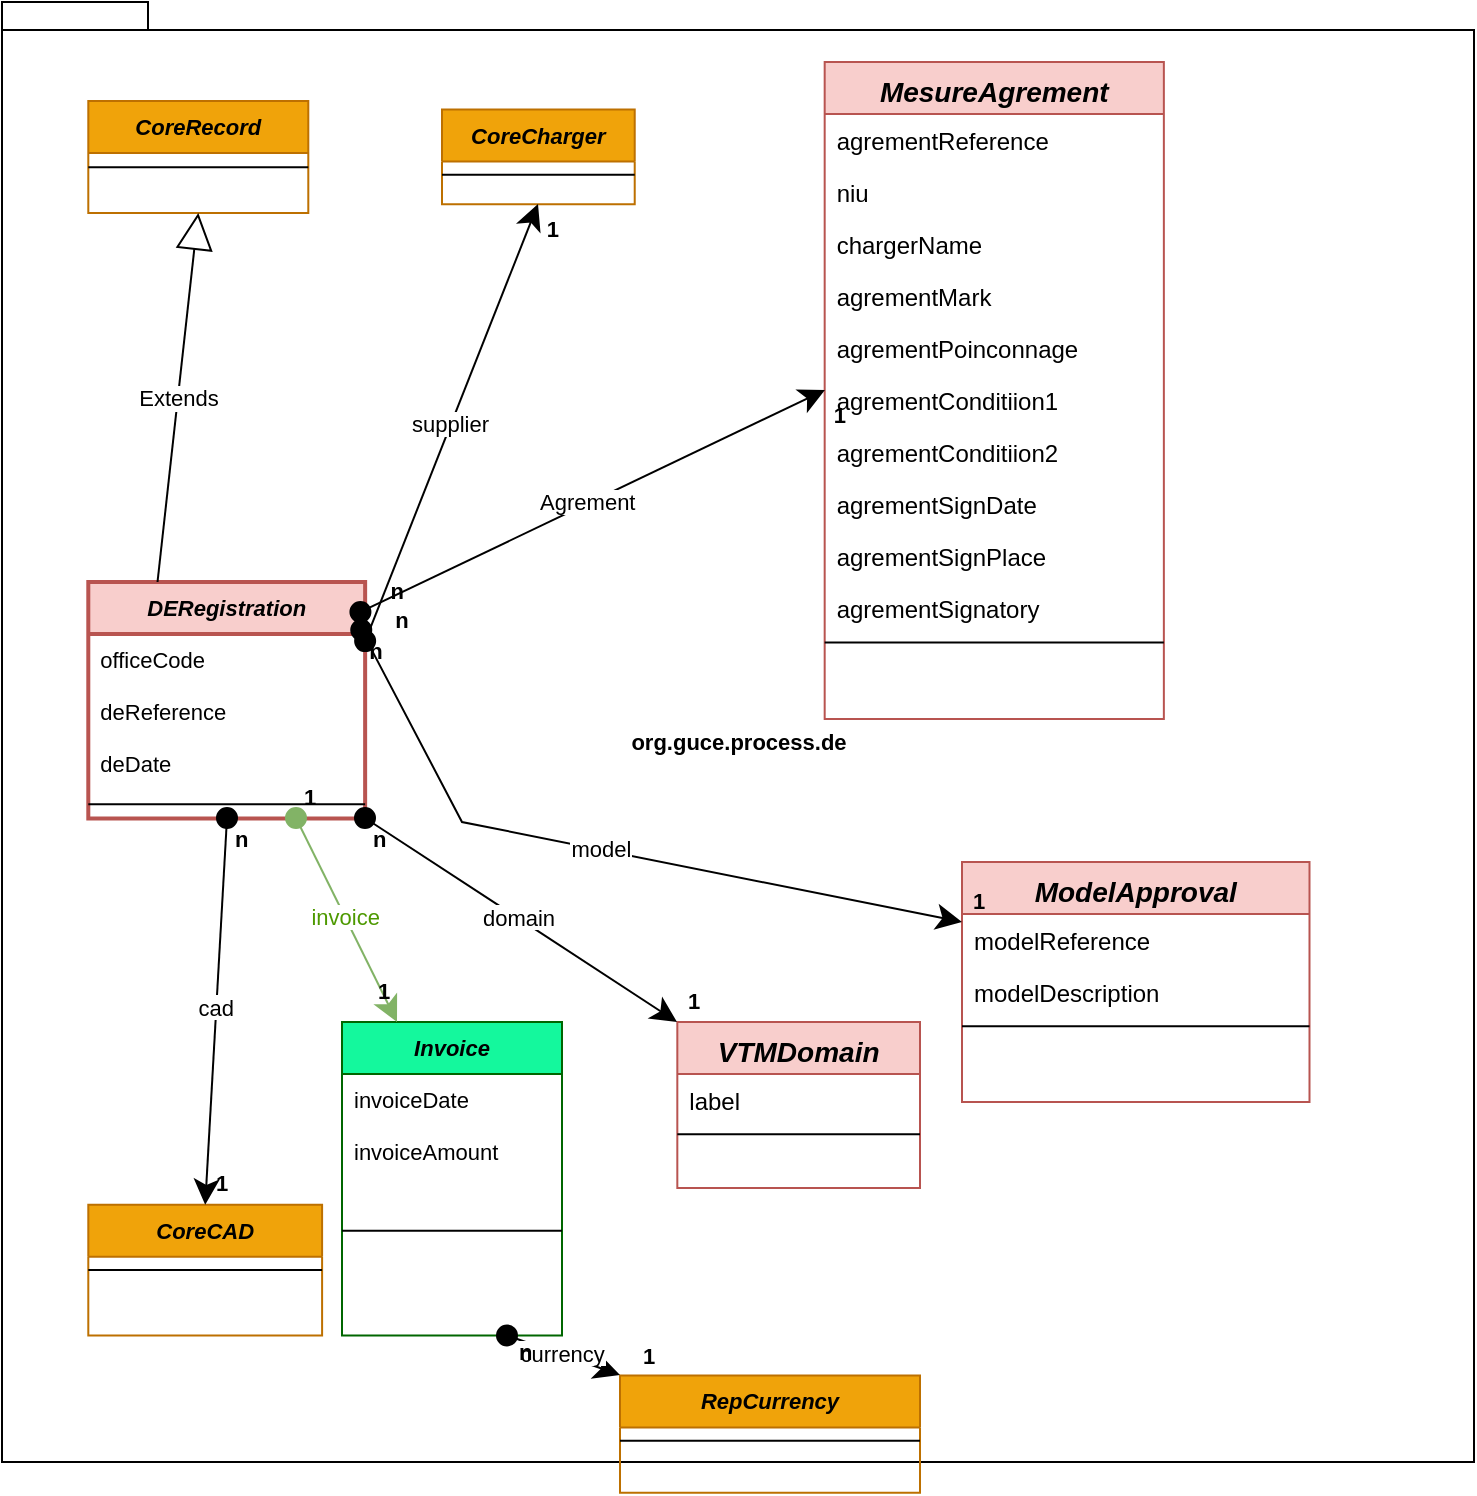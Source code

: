 <mxfile compressed="false" version="21.7.5" type="device">
  <diagram id="dzslenoz5EgcA-fO8ZGD" name="Page-1">
    <mxGraphModel dx="880" dy="524" grid="1" gridSize="10" guides="1" tooltips="1" connect="1" arrows="1" fold="1" page="1" pageScale="1" pageWidth="827" pageHeight="1169" math="0" shadow="0">
      <root>
        <mxCell id="0" />
        <mxCell id="1" parent="0" />
        <object label="org.guce.process.de" element="package" placeholders="1" id="Sb3ObpHVFGHvWsoK8jhT-4">
          <mxCell style="shape=folder;fontStyle=1;spacingTop=10;tabWidth=40;tabHeight=14;tabPosition=left;html=1;container=1;fillColor=none;labelPosition=center;verticalLabelPosition=middle;align=center;verticalAlign=middle;spacingLeft=0;fontSize=11;" parent="1" vertex="1">
            <mxGeometry x="30" y="400" width="736" height="730" as="geometry" />
          </mxCell>
        </object>
        <object label="CoreRecord" element="existingClass" description="" entity="org.guce.core.entities.CoreRecord" xml="" id="Sb3ObpHVFGHvWsoK8jhT-13">
          <mxCell style="swimlane;fontStyle=3;align=center;verticalAlign=top;childLayout=stackLayout;horizontal=1;startSize=26;horizontalStack=0;resizeParent=1;resizeLast=0;collapsible=1;marginBottom=0;rounded=0;shadow=0;strokeWidth=1;fillColor=#f0a30a;strokeColor=#BD7000;container=1;snapToPoint=1;fixDash=1;dropTarget=1;expand=1;treeMoving=1;fontSize=11;fontColor=#000000;" parent="Sb3ObpHVFGHvWsoK8jhT-4" vertex="1">
            <mxGeometry x="43.15" y="49.475" width="110" height="55.973" as="geometry">
              <mxRectangle x="230" y="140" width="160" height="26" as="alternateBounds" />
            </mxGeometry>
          </mxCell>
        </object>
        <mxCell id="Sb3ObpHVFGHvWsoK8jhT-14" value="" style="line;strokeWidth=1;fillColor=none;align=left;verticalAlign=middle;spacingTop=-1;spacingLeft=3;spacingRight=3;rotatable=0;labelPosition=right;points=[];portConstraint=eastwest;fontSize=11;" parent="Sb3ObpHVFGHvWsoK8jhT-13" vertex="1">
          <mxGeometry y="26" width="110" height="14.226" as="geometry" />
        </mxCell>
        <object label="CoreCharger" element="existingClass" description="" entity="org.guce.core.entities.CoreCharger" xml="" id="Sb3ObpHVFGHvWsoK8jhT-16">
          <mxCell style="swimlane;fontStyle=3;align=center;verticalAlign=top;childLayout=stackLayout;horizontal=1;startSize=26;horizontalStack=0;resizeParent=1;resizeLast=0;collapsible=1;marginBottom=0;rounded=0;shadow=0;strokeWidth=1;fillColor=#f0a30a;strokeColor=#BD7000;container=1;snapToPoint=1;fixDash=1;dropTarget=1;expand=1;treeMoving=1;fontSize=11;fontColor=#000000;" parent="Sb3ObpHVFGHvWsoK8jhT-4" vertex="1">
            <mxGeometry x="220" y="53.765" width="96.36" height="47.403" as="geometry">
              <mxRectangle x="230" y="140" width="160" height="26" as="alternateBounds" />
            </mxGeometry>
          </mxCell>
        </object>
        <mxCell id="Sb3ObpHVFGHvWsoK8jhT-17" value="" style="line;strokeWidth=1;fillColor=none;align=left;verticalAlign=middle;spacingTop=-1;spacingLeft=3;spacingRight=3;rotatable=0;labelPosition=right;points=[];portConstraint=eastwest;fontSize=11;" parent="Sb3ObpHVFGHvWsoK8jhT-16" vertex="1">
          <mxGeometry y="26" width="96.36" height="13.21" as="geometry" />
        </mxCell>
        <object label="CoreCAD" element="existingClass" description="" entity="org.guce.core.entities.CoreCAD" xml="" id="Sb3ObpHVFGHvWsoK8jhT-18">
          <mxCell style="swimlane;fontStyle=3;align=center;verticalAlign=top;childLayout=stackLayout;horizontal=1;startSize=26;horizontalStack=0;resizeParent=1;resizeLast=0;collapsible=1;marginBottom=0;rounded=0;shadow=0;strokeWidth=1;fillColor=#f0a30a;strokeColor=#BD7000;container=1;snapToPoint=1;fixDash=1;dropTarget=1;expand=1;treeMoving=1;fontSize=11;fontColor=#000000;" parent="Sb3ObpHVFGHvWsoK8jhT-4" vertex="1">
            <mxGeometry x="43.15" y="601.422" width="116.9" height="65.288" as="geometry">
              <mxRectangle x="230" y="140" width="160" height="26" as="alternateBounds" />
            </mxGeometry>
          </mxCell>
        </object>
        <mxCell id="Sb3ObpHVFGHvWsoK8jhT-19" value="" style="line;strokeWidth=1;fillColor=none;align=left;verticalAlign=middle;spacingTop=-1;spacingLeft=3;spacingRight=3;rotatable=0;labelPosition=right;points=[];portConstraint=eastwest;fontSize=11;" parent="Sb3ObpHVFGHvWsoK8jhT-18" vertex="1">
          <mxGeometry y="26" width="116.9" height="13.21" as="geometry" />
        </mxCell>
        <object label="DERegistration" element="class" table_name="DE_MINCOMMERCE_REGISTRATION" package_name="" xml_element="CONTENT" json_element="" description="" code="DEE" has_containers="false" columns="Supplier:supplier.chargername,&#xa;Supplier:supplier.chargername,&#xa;Supplier:supplier.chargername" referenceField="deReference" afterFields="deDate,deReference" author="NGC" process_description="declaration d&#39;existence MINCOMMERCE" attachments_types="BL:Connaissement,FACTURE:Facture" charger_xml_name="CLIENT" requestCode="01" responseCICode="11" ciCode="02" validationCode="04" modicationRequestCode="09" modificationCode="10" rejectCode="03" invoice.activity="false" partner.code="MINCOMMERCE" process_descriptionEn="declaration of existence MINCOMMERCE" goods.type="CT" payment.activity="true" id="Sb3ObpHVFGHvWsoK8jhT-5">
          <mxCell style="swimlane;fontStyle=3;align=center;verticalAlign=top;childLayout=stackLayout;horizontal=1;startSize=26;horizontalStack=0;resizeParent=1;resizeLast=0;collapsible=1;marginBottom=0;rounded=0;shadow=0;strokeWidth=2;fillColor=#f8cecc;strokeColor=#b85450;container=1;snapToPoint=1;fixDash=1;dropTarget=1;expand=1;treeMoving=1;fontSize=11;perimeterSpacing=0;swimlaneLine=1;sketch=0;" parent="Sb3ObpHVFGHvWsoK8jhT-4" vertex="1">
            <mxGeometry x="43.15" y="290.0" width="138.42" height="118.226" as="geometry">
              <mxRectangle x="65.996" y="230.005" width="160" height="26" as="alternateBounds" />
            </mxGeometry>
          </mxCell>
        </object>
        <object label="officeCode" type="string" element="field" label_name="Bureau" column_name="OFFICE_CODE" max_size="35" min_size="" options="BC-SNP:Yaoundé" optionsClass="" nullable="" unique="" xml_element="CODE_BUREAU" sequence="1" label_nameEn="Office" id="H-aZSpLhL-oLSM1OxbNI-8">
          <mxCell style="text;strokeColor=none;fillColor=none;align=left;verticalAlign=top;spacingLeft=4;spacingRight=4;overflow=hidden;rotatable=0;points=[[0,0.5],[1,0.5]];portConstraint=eastwest;connectable=0;allowArrows=0;autosize=0;resizable=0;shadow=0;sketch=0;fontSize=11;" parent="Sb3ObpHVFGHvWsoK8jhT-5" vertex="1">
            <mxGeometry y="26" width="138.42" height="26" as="geometry" />
          </mxCell>
        </object>
        <object label="deReference" type="string" element="field" label_name="N° Visa Technique" column_name="REFERENCE_VT" max_size="35" min_size="" options="" optionsClass="" nullable="" unique="" xml_element="NUMERO_VT_MINEPDED" sequence="3" label_nameEn="Technical Visa Number" id="H-aZSpLhL-oLSM1OxbNI-9">
          <mxCell style="text;strokeColor=none;fillColor=none;align=left;verticalAlign=top;spacingLeft=4;spacingRight=4;overflow=hidden;rotatable=0;points=[[0,0.5],[1,0.5]];portConstraint=eastwest;connectable=0;allowArrows=0;autosize=0;resizable=0;shadow=0;sketch=0;fontSize=11;" parent="Sb3ObpHVFGHvWsoK8jhT-5" vertex="1">
            <mxGeometry y="52" width="138.42" height="26" as="geometry" />
          </mxCell>
        </object>
        <object label="deDate" type="date" element="field" label_name="Date visa technique" column_name="VT_DATE" max_size="" min_size="" options="" optionsClass="" nullable="" unique="" xml_element="DATE_VT_MINEPDED" sequence="2" label_nameEn="Technical Visa Date" id="H-aZSpLhL-oLSM1OxbNI-11">
          <mxCell style="text;strokeColor=none;fillColor=none;align=left;verticalAlign=top;spacingLeft=4;spacingRight=4;overflow=hidden;rotatable=0;points=[[0,0.5],[1,0.5]];portConstraint=eastwest;connectable=0;allowArrows=0;autosize=0;resizable=0;shadow=0;sketch=0;fontSize=11;" parent="Sb3ObpHVFGHvWsoK8jhT-5" vertex="1">
            <mxGeometry y="78" width="138.42" height="26" as="geometry" />
          </mxCell>
        </object>
        <mxCell id="Sb3ObpHVFGHvWsoK8jhT-7" value="" style="line;strokeWidth=1;fillColor=none;align=left;verticalAlign=middle;spacingTop=-1;spacingLeft=3;spacingRight=3;rotatable=0;labelPosition=right;points=[];portConstraint=eastwest;fontSize=11;" parent="Sb3ObpHVFGHvWsoK8jhT-5" vertex="1">
          <mxGeometry y="104" width="138.42" height="14.226" as="geometry" />
        </mxCell>
        <object label="Extends" element="extends" id="Sb3ObpHVFGHvWsoK8jhT-15">
          <mxCell style="endArrow=block;endSize=16;endFill=0;html=1;sourcePerimeterSpacing=-4;strokeWidth=1;fontSize=11;align=center;snapToPoint=1;fixDash=1;entryX=0.5;entryY=1;entryDx=0;entryDy=0;exitX=0.25;exitY=0;exitDx=0;exitDy=0;" parent="Sb3ObpHVFGHvWsoK8jhT-4" source="Sb3ObpHVFGHvWsoK8jhT-5" target="Sb3ObpHVFGHvWsoK8jhT-13" edge="1">
            <mxGeometry width="160" relative="1" as="geometry">
              <mxPoint x="125.733" y="284.526" as="sourcePoint" />
              <mxPoint x="289.289" y="284.526" as="targetPoint" />
            </mxGeometry>
          </mxCell>
        </object>
        <object label="cad" join_table="" join_column="" inverse_join_column="" mapped_by="" unique="" cascade="" inverse_name="" element="relation" fetch_type="" orphan_removal="" xml_element="TRANSITAIRE" sequence="12" label_nameEn="Clearing Agent" label_name="Transitaire" id="Sb3ObpHVFGHvWsoK8jhT-23">
          <mxCell style="endArrow=classic;shadow=0;strokeWidth=1;rounded=0;endFill=1;elbow=vertical;endSize=10;startSize=10;sourcePerimeterSpacing=0;startArrow=oval;startFill=1;align=center;snapToPoint=1;targetPerimeterSpacing=0;fontSize=11;spacingRight=0;spacingBottom=2;spacing=0;fixDash=1;entryX=0.5;entryY=0;entryDx=0;entryDy=0;" parent="Sb3ObpHVFGHvWsoK8jhT-4" source="Sb3ObpHVFGHvWsoK8jhT-5" target="Sb3ObpHVFGHvWsoK8jhT-18" edge="1">
            <mxGeometry x="-0.012" relative="1" as="geometry">
              <mxPoint x="218.038" y="429.329" as="sourcePoint" />
              <mxPoint x="115" y="594.815" as="targetPoint" />
              <mxPoint as="offset" />
              <Array as="points" />
            </mxGeometry>
          </mxCell>
        </object>
        <object label="n" element="card" id="Sb3ObpHVFGHvWsoK8jhT-24">
          <mxCell style="resizable=0;align=left;verticalAlign=bottom;labelBackgroundColor=none;fontSize=11;fontStyle=1;spacing=4;" parent="Sb3ObpHVFGHvWsoK8jhT-23" connectable="0" vertex="1">
            <mxGeometry x="-1" relative="1" as="geometry">
              <mxPoint y="21" as="offset" />
            </mxGeometry>
          </mxCell>
        </object>
        <object label="1" element="card" id="Sb3ObpHVFGHvWsoK8jhT-25">
          <mxCell style="resizable=0;align=right;verticalAlign=bottom;labelBackgroundColor=none;fontSize=11;fontStyle=1;spacing=4;" parent="Sb3ObpHVFGHvWsoK8jhT-23" connectable="0" vertex="1">
            <mxGeometry x="1" relative="1" as="geometry">
              <mxPoint x="15" as="offset" />
            </mxGeometry>
          </mxCell>
        </object>
        <object label="supplier" join_table="" join_column="" inverse_join_column="" mapped_by="" unique="" cascade="" inverse_name="" element="relation" fetch_type="" orphan_removal="" xml_element="FOURNISSEUR" sequence="11" label_name="Fournisseur" label_nameEn="Supplier" id="Sb3ObpHVFGHvWsoK8jhT-31">
          <mxCell style="endArrow=classic;shadow=0;strokeWidth=1;rounded=0;endFill=1;elbow=vertical;endSize=10;startSize=10;sourcePerimeterSpacing=0;startArrow=oval;startFill=1;align=center;snapToPoint=1;targetPerimeterSpacing=0;fontSize=11;spacingRight=0;spacingBottom=2;spacing=0;fixDash=1;exitX=1;exitY=0.25;exitDx=0;exitDy=0;" parent="Sb3ObpHVFGHvWsoK8jhT-4" source="Sb3ObpHVFGHvWsoK8jhT-5" target="Sb3ObpHVFGHvWsoK8jhT-16" edge="1">
            <mxGeometry x="-0.012" relative="1" as="geometry">
              <mxPoint x="193.373" y="346.765" as="sourcePoint" />
              <mxPoint x="430.155" y="280.715" as="targetPoint" />
              <mxPoint as="offset" />
              <Array as="points" />
            </mxGeometry>
          </mxCell>
        </object>
        <object label="n" element="card" id="Sb3ObpHVFGHvWsoK8jhT-32">
          <mxCell style="resizable=0;align=left;verticalAlign=bottom;labelBackgroundColor=none;fontSize=11;fontStyle=1;spacing=4;" parent="Sb3ObpHVFGHvWsoK8jhT-31" connectable="0" vertex="1">
            <mxGeometry x="-1" relative="1" as="geometry">
              <mxPoint x="11" as="offset" />
            </mxGeometry>
          </mxCell>
        </object>
        <object label="1" element="card" id="Sb3ObpHVFGHvWsoK8jhT-33">
          <mxCell style="resizable=0;align=right;verticalAlign=bottom;labelBackgroundColor=none;fontSize=11;fontStyle=1;spacing=4;" parent="Sb3ObpHVFGHvWsoK8jhT-31" connectable="0" vertex="1">
            <mxGeometry x="1" relative="1" as="geometry">
              <mxPoint x="14" y="23" as="offset" />
            </mxGeometry>
          </mxCell>
        </object>
        <object label="Invoice" element="embeddable" table_name="" package_name="" xml_element="" json_element="" description="" id="Sb3ObpHVFGHvWsoK8jhT-43">
          <mxCell style="swimlane;fontStyle=3;align=center;verticalAlign=top;childLayout=stackLayout;horizontal=1;startSize=26;horizontalStack=0;resizeParent=1;resizeLast=0;collapsible=1;marginBottom=0;rounded=0;shadow=0;strokeWidth=1;container=1;snapToPoint=1;fixDash=1;dropTarget=1;expand=1;treeMoving=1;fillColor=#14F89D;strokeColor=#006600;fontSize=11;" parent="Sb3ObpHVFGHvWsoK8jhT-4" vertex="1">
            <mxGeometry x="170" y="510.004" width="110" height="156.705" as="geometry">
              <mxRectangle x="230" y="140" width="160" height="26" as="alternateBounds" />
            </mxGeometry>
          </mxCell>
        </object>
        <object label="invoiceDate" type="date" element="field" label_name="Date Facture" column_name="INVOICE_DATE" max_size="" min_size="" options="" optionsClass="" nullable="" unique="" xml_element="DATE_FACTURE" sequence="2" label_nameEn="Invoice Date" id="Sb3ObpHVFGHvWsoK8jhT-45">
          <mxCell style="text;strokeColor=none;fillColor=none;align=left;verticalAlign=top;spacingLeft=4;spacingRight=4;overflow=hidden;rotatable=0;points=[[0,0.5],[1,0.5]];portConstraint=eastwest;connectable=0;allowArrows=0;autosize=0;resizable=0;fontSize=11;" parent="Sb3ObpHVFGHvWsoK8jhT-43" vertex="1">
            <mxGeometry y="26" width="110" height="26" as="geometry" />
          </mxCell>
        </object>
        <object label="invoiceAmount" type="bigdecimal" element="field" label_name="Montant Facture" column_name="INVOICE_AMOUNT" max_size="" min_size="" options="" optionsClass="" nullable="" unique="" xml_element="MONTANT_FACTURE" sequence="3" label_nameEn="Invoice Amount" id="MMoQDWghkzFwq_rW3yn7-1">
          <mxCell style="text;strokeColor=none;fillColor=none;align=left;verticalAlign=top;spacingLeft=4;spacingRight=4;overflow=hidden;rotatable=0;points=[[0,0.5],[1,0.5]];portConstraint=eastwest;allowArrows=0;resizable=0;connectable=0;fontSize=11;" parent="Sb3ObpHVFGHvWsoK8jhT-43" vertex="1">
            <mxGeometry y="52" width="110" height="34.667" as="geometry" />
          </mxCell>
        </object>
        <mxCell id="Sb3ObpHVFGHvWsoK8jhT-50" value="" style="line;strokeWidth=1;fillColor=none;align=left;verticalAlign=middle;spacingTop=-1;spacingLeft=3;spacingRight=3;rotatable=0;labelPosition=right;points=[];portConstraint=eastwest;fontSize=11;" parent="Sb3ObpHVFGHvWsoK8jhT-43" vertex="1">
          <mxGeometry y="86.667" width="110" height="35.372" as="geometry" />
        </mxCell>
        <object label="invoice" join_table="" join_column="" inverse_join_column="" mapped_by="" unique="" cascade="" inverse_name="" element="relation" fetch_type="" orphan_removal="" xml_element="FACTURE" sequence="15" label_name="Facture" label_nameEn="Invoice" id="vLi7R-2AJWSlNqhlG2X7-19">
          <mxCell style="endArrow=classic;shadow=0;strokeWidth=1;rounded=0;endFill=1;elbow=vertical;endSize=10;startSize=10;sourcePerimeterSpacing=0;startArrow=oval;startFill=1;align=center;snapToPoint=1;targetPerimeterSpacing=0;fontSize=11;spacingRight=0;spacingBottom=2;spacing=0;fixDash=1;fontColor=#4D9900;fillColor=#d5e8d4;strokeColor=#82B366;" parent="Sb3ObpHVFGHvWsoK8jhT-4" source="Sb3ObpHVFGHvWsoK8jhT-5" target="Sb3ObpHVFGHvWsoK8jhT-43" edge="1">
            <mxGeometry x="-0.012" relative="1" as="geometry">
              <mxPoint x="136.745" y="459.411" as="sourcePoint" />
              <mxPoint x="416" y="142.703" as="targetPoint" />
              <mxPoint as="offset" />
              <Array as="points" />
            </mxGeometry>
          </mxCell>
        </object>
        <object label="1" element="card" id="vLi7R-2AJWSlNqhlG2X7-20">
          <mxCell style="resizable=0;align=left;verticalAlign=bottom;labelBackgroundColor=none;fontSize=11;fontStyle=1;spacing=4;" parent="vLi7R-2AJWSlNqhlG2X7-19" connectable="0" vertex="1">
            <mxGeometry x="-1" relative="1" as="geometry">
              <mxPoint as="offset" />
            </mxGeometry>
          </mxCell>
        </object>
        <object label="1" element="card" id="vLi7R-2AJWSlNqhlG2X7-21">
          <mxCell style="resizable=0;align=right;verticalAlign=bottom;labelBackgroundColor=none;fontSize=11;fontStyle=1;spacing=4;" parent="vLi7R-2AJWSlNqhlG2X7-19" connectable="0" vertex="1">
            <mxGeometry x="1" relative="1" as="geometry">
              <mxPoint y="-5" as="offset" />
            </mxGeometry>
          </mxCell>
        </object>
        <object label="RepCurrency" element="existingClass" description="" entity="org.guce.rep.entities.RepCurrency" xml="" id="MMoQDWghkzFwq_rW3yn7-2">
          <mxCell style="swimlane;fontStyle=3;align=center;verticalAlign=top;childLayout=stackLayout;horizontal=1;startSize=26;horizontalStack=0;resizeParent=1;resizeLast=0;collapsible=1;marginBottom=0;rounded=0;shadow=0;strokeWidth=1;fillColor=#f0a30a;strokeColor=#BD7000;container=1;snapToPoint=1;fixDash=1;dropTarget=1;expand=1;treeMoving=1;fontSize=11;fontColor=#000000;" parent="Sb3ObpHVFGHvWsoK8jhT-4" vertex="1">
            <mxGeometry x="309" y="686.709" width="150" height="58.61" as="geometry">
              <mxRectangle x="230" y="140" width="160" height="26" as="alternateBounds" />
            </mxGeometry>
          </mxCell>
        </object>
        <mxCell id="MMoQDWghkzFwq_rW3yn7-3" value="" style="line;strokeWidth=1;fillColor=none;align=left;verticalAlign=middle;spacingTop=-1;spacingLeft=3;spacingRight=3;rotatable=0;labelPosition=right;points=[];portConstraint=eastwest;fontSize=11;" parent="MMoQDWghkzFwq_rW3yn7-2" vertex="1">
          <mxGeometry y="26" width="150" height="13.21" as="geometry" />
        </mxCell>
        <object label="currency" join_table="" join_column="" inverse_join_column="" mapped_by="" unique="" cascade="" inverse_name="" element="relation" fetch_type="" orphan_removal="" xml_element="DEVISE_FACTURE" sequence="4" label_nameEn="Invoice Currency" label_name="Devise Facture" id="MMoQDWghkzFwq_rW3yn7-4">
          <mxCell style="endArrow=classic;shadow=0;strokeWidth=1;rounded=0;endFill=1;elbow=vertical;endSize=10;startSize=10;sourcePerimeterSpacing=0;startArrow=oval;startFill=1;align=center;snapToPoint=1;targetPerimeterSpacing=0;fontSize=11;spacingRight=0;spacingBottom=2;spacing=0;fixDash=1;exitX=0.75;exitY=1;exitDx=0;exitDy=0;" parent="Sb3ObpHVFGHvWsoK8jhT-4" source="Sb3ObpHVFGHvWsoK8jhT-43" target="MMoQDWghkzFwq_rW3yn7-2" edge="1">
            <mxGeometry x="-0.012" relative="1" as="geometry">
              <mxPoint x="173.641" y="660.781" as="sourcePoint" />
              <mxPoint x="410.424" y="660.506" as="targetPoint" />
              <mxPoint as="offset" />
              <Array as="points" />
            </mxGeometry>
          </mxCell>
        </object>
        <object label="n" element="card" id="MMoQDWghkzFwq_rW3yn7-5">
          <mxCell style="resizable=0;align=left;verticalAlign=bottom;labelBackgroundColor=none;fontSize=11;fontStyle=1;spacing=4;" parent="MMoQDWghkzFwq_rW3yn7-4" connectable="0" vertex="1">
            <mxGeometry x="-1" relative="1" as="geometry">
              <mxPoint x="2" y="19" as="offset" />
            </mxGeometry>
          </mxCell>
        </object>
        <object label="1" element="card" id="MMoQDWghkzFwq_rW3yn7-6">
          <mxCell style="resizable=0;align=right;verticalAlign=bottom;labelBackgroundColor=none;fontSize=11;fontStyle=1;spacing=4;" parent="MMoQDWghkzFwq_rW3yn7-4" connectable="0" vertex="1">
            <mxGeometry x="1" relative="1" as="geometry">
              <mxPoint x="21" y="1" as="offset" />
            </mxGeometry>
          </mxCell>
        </object>
        <object label="MesureAgrement" element="class" table_name="EE_MEASURE_AGREMENT" package_name="" xml_element="" json_element="" description="Gestion des agrements d&#39;importation" code="DE_AGR" columns="agrementReference:agrementReference,niu:niu,chargerName:chargerName,agrementSignDate:agrementSignDate:date,agrementMark:agrementMark" tilte="" titleEn="Import agrement" process_description="Gestion des agrements d&#39;importation" process_descriptioneN="Import agrement management" searchs="agrementReference:agrementReference,niu:niu,chargerName:chargerName,agrementSignDate:agrementSignDate:date" name_field="agrementReference" title="Agrement d&#39;imporation" exportables="agrementReference:agrementReference,niu:niu,chargerName:chargerName,agrementSignDate:agrementSignDate:date,agrementMark:agrementMark" list_title="Liste des agrements d&#39;importation" requiredList="agrementConditiion1,agrementConditiion2" id="NXV4UGEvAsTHHOBQvUV3-1">
          <mxCell style="swimlane;fontStyle=3;align=center;verticalAlign=top;childLayout=stackLayout;horizontal=1;startSize=26;horizontalStack=0;resizeParent=1;resizeLast=0;collapsible=1;marginBottom=0;rounded=0;shadow=0;strokeWidth=1;fillColor=#f8cecc;strokeColor=#b85450;container=1;snapToPoint=1;fixDash=1;dropTarget=1;expand=1;treeMoving=1;fontSize=14;" parent="Sb3ObpHVFGHvWsoK8jhT-4" vertex="1">
            <mxGeometry x="411.34" y="29.998" width="169.59" height="328.462" as="geometry">
              <mxRectangle x="230" y="140" width="160" height="26" as="alternateBounds" />
            </mxGeometry>
          </mxCell>
        </object>
        <object label="agrementReference" type="string" element="field" label_name="N° Agrément" column_name="" max_size="35" min_size="" options="" optionsClass="" nullable="" unique="true" label_nameEn="N° Agrément" sequence="1" id="NXV4UGEvAsTHHOBQvUV3-2">
          <mxCell style="text;strokeColor=none;fillColor=none;align=left;verticalAlign=top;spacingLeft=4;spacingRight=4;overflow=hidden;rotatable=0;points=[[0,0.5],[1,0.5]];portConstraint=eastwest;connectable=0;allowArrows=0;autosize=0;resizable=0;" parent="NXV4UGEvAsTHHOBQvUV3-1" vertex="1">
            <mxGeometry y="26" width="169.59" height="26" as="geometry" />
          </mxCell>
        </object>
        <object label="niu" type="string" element="field" label_name="Numéro contribuable" column_name="" max_size="35" min_size="" options="" optionsClass="" nullable="" unique="" label_nameEn="Numéro contribuable" sequence="2" id="NXV4UGEvAsTHHOBQvUV3-3">
          <mxCell style="text;strokeColor=none;fillColor=none;align=left;verticalAlign=top;spacingLeft=4;spacingRight=4;overflow=hidden;rotatable=0;points=[[0,0.5],[1,0.5]];portConstraint=eastwest;connectable=0;allowArrows=0;autosize=0;resizable=0;" parent="NXV4UGEvAsTHHOBQvUV3-1" vertex="1">
            <mxGeometry y="52" width="169.59" height="26" as="geometry" />
          </mxCell>
        </object>
        <object label="chargerName" type="string" element="field" label_name="Nom contribuable" column_name="" max_size="150" min_size="" options="" optionsClass="" nullable="" unique="" label_nameEn="Nom contribuable" sequence="3" id="NXV4UGEvAsTHHOBQvUV3-4">
          <mxCell style="text;strokeColor=none;fillColor=none;align=left;verticalAlign=top;spacingLeft=4;spacingRight=4;overflow=hidden;rotatable=0;points=[[0,0.5],[1,0.5]];portConstraint=eastwest;connectable=0;allowArrows=0;autosize=0;resizable=0;" parent="NXV4UGEvAsTHHOBQvUV3-1" vertex="1">
            <mxGeometry y="78" width="169.59" height="26" as="geometry" />
          </mxCell>
        </object>
        <object label="agrementMark" type="string" element="field" label_name="Marques d’identification" column_name="" max_size="512" min_size="" options="" optionsClass="" nullable="" unique="" label_nameEn="Marques d’identification" sequence="5" id="NXV4UGEvAsTHHOBQvUV3-5">
          <mxCell style="text;strokeColor=none;fillColor=none;align=left;verticalAlign=top;spacingLeft=4;spacingRight=4;overflow=hidden;rotatable=0;points=[[0,0.5],[1,0.5]];portConstraint=eastwest;connectable=0;allowArrows=0;autosize=0;resizable=0;" parent="NXV4UGEvAsTHHOBQvUV3-1" vertex="1">
            <mxGeometry y="104" width="169.59" height="26" as="geometry" />
          </mxCell>
        </object>
        <object label="agrementPoinconnage" type="string" element="field" label_name="Poinçonnage" column_name="" max_size="512" min_size="" options="" optionsClass="" nullable="" unique="" label_nameEn="Poinçonnage" sequence="5" id="NXV4UGEvAsTHHOBQvUV3-6">
          <mxCell style="text;strokeColor=none;fillColor=none;align=left;verticalAlign=top;spacingLeft=4;spacingRight=4;overflow=hidden;rotatable=0;points=[[0,0.5],[1,0.5]];portConstraint=eastwest;connectable=0;allowArrows=0;autosize=0;resizable=0;" parent="NXV4UGEvAsTHHOBQvUV3-1" vertex="1">
            <mxGeometry y="130" width="169.59" height="26" as="geometry" />
          </mxCell>
        </object>
        <object label="agrementConditiion1" type="string" element="field" label_name="Conditions Agrément 1" column_name="" max_size="512" min_size="" options="" optionsClass="" nullable="" unique="" label_nameEn="Conditions Agrément 1" sequence="5" required="false" id="NXV4UGEvAsTHHOBQvUV3-7">
          <mxCell style="text;strokeColor=none;fillColor=none;align=left;verticalAlign=top;spacingLeft=4;spacingRight=4;overflow=hidden;rotatable=0;points=[[0,0.5],[1,0.5]];portConstraint=eastwest;connectable=0;allowArrows=0;autosize=0;resizable=0;" parent="NXV4UGEvAsTHHOBQvUV3-1" vertex="1">
            <mxGeometry y="156" width="169.59" height="26" as="geometry" />
          </mxCell>
        </object>
        <object label="agrementConditiion2" type="string" element="field" label_name="Conditions Agrément 2" column_name="" max_size="512" min_size="" options="" optionsClass="" nullable="" unique="" label_nameEn="Conditions Agrément 2" sequence="6" required="false" id="NXV4UGEvAsTHHOBQvUV3-8">
          <mxCell style="text;strokeColor=none;fillColor=none;align=left;verticalAlign=top;spacingLeft=4;spacingRight=4;overflow=hidden;rotatable=0;points=[[0,0.5],[1,0.5]];portConstraint=eastwest;connectable=0;allowArrows=0;autosize=0;resizable=0;" parent="NXV4UGEvAsTHHOBQvUV3-1" vertex="1">
            <mxGeometry y="182" width="169.59" height="26" as="geometry" />
          </mxCell>
        </object>
        <object label="agrementSignDate" type="date" element="field" label_name="Date Signature" column_name="" max_size="" min_size="" options="" optionsClass="" nullable="" unique="" label_nameEn="Date Signature" sequence="7" id="NXV4UGEvAsTHHOBQvUV3-9">
          <mxCell style="text;strokeColor=none;fillColor=none;align=left;verticalAlign=top;spacingLeft=4;spacingRight=4;overflow=hidden;rotatable=0;points=[[0,0.5],[1,0.5]];portConstraint=eastwest;connectable=0;allowArrows=0;autosize=0;resizable=0;" parent="NXV4UGEvAsTHHOBQvUV3-1" vertex="1">
            <mxGeometry y="208" width="169.59" height="26" as="geometry" />
          </mxCell>
        </object>
        <object label="agrementSignPlace" type="string" element="field" label_name="Lieu signature" column_name="" max_size="" min_size="" options="" optionsClass="" nullable="" unique="" label_nameEn="Lieu signature" sequence="8" id="NXV4UGEvAsTHHOBQvUV3-10">
          <mxCell style="text;strokeColor=none;fillColor=none;align=left;verticalAlign=top;spacingLeft=4;spacingRight=4;overflow=hidden;rotatable=0;points=[[0,0.5],[1,0.5]];portConstraint=eastwest;connectable=0;allowArrows=0;autosize=0;resizable=0;" parent="NXV4UGEvAsTHHOBQvUV3-1" vertex="1">
            <mxGeometry y="234" width="169.59" height="26" as="geometry" />
          </mxCell>
        </object>
        <object label="agrementSignatory" type="string" element="field" label_name="Signataire" column_name="" max_size="" min_size="" options="" optionsClass="" nullable="" unique="" label_nameEn="Signataire" sequence="9" id="NXV4UGEvAsTHHOBQvUV3-11">
          <mxCell style="text;strokeColor=none;fillColor=none;align=left;verticalAlign=top;spacingLeft=4;spacingRight=4;overflow=hidden;rotatable=0;points=[[0,0.5],[1,0.5]];portConstraint=eastwest;connectable=0;allowArrows=0;autosize=0;resizable=0;" parent="NXV4UGEvAsTHHOBQvUV3-1" vertex="1">
            <mxGeometry y="260" width="169.59" height="26" as="geometry" />
          </mxCell>
        </object>
        <mxCell id="NXV4UGEvAsTHHOBQvUV3-12" value="" style="line;strokeWidth=1;fillColor=none;align=left;verticalAlign=middle;spacingTop=-1;spacingLeft=3;spacingRight=3;rotatable=0;labelPosition=right;points=[];portConstraint=eastwest;" parent="NXV4UGEvAsTHHOBQvUV3-1" vertex="1">
          <mxGeometry y="286" width="169.59" height="8.609" as="geometry" />
        </mxCell>
        <object label="Agrement" join_table="" join_column="" inverse_join_column="" mapped_by="" unique="" cascade="" inverse_name="" element="relation" fetch_type="" orphan_removal="" xml_element="FOURNISSEUR" sequence="11" label_name="Fournisseur" label_nameEn="Supplier" id="NXV4UGEvAsTHHOBQvUV3-13">
          <mxCell style="endArrow=classic;shadow=0;strokeWidth=1;rounded=0;endFill=1;elbow=vertical;endSize=10;startSize=10;sourcePerimeterSpacing=0;startArrow=oval;startFill=1;align=center;snapToPoint=1;targetPerimeterSpacing=0;fontSize=11;spacingRight=0;spacingBottom=2;spacing=0;fixDash=1;exitX=0.983;exitY=0.127;exitDx=0;exitDy=0;exitPerimeter=0;" parent="Sb3ObpHVFGHvWsoK8jhT-4" source="Sb3ObpHVFGHvWsoK8jhT-5" target="NXV4UGEvAsTHHOBQvUV3-1" edge="1">
            <mxGeometry x="-0.02" relative="1" as="geometry">
              <mxPoint x="184" y="371" as="sourcePoint" />
              <mxPoint x="400" y="170" as="targetPoint" />
              <mxPoint as="offset" />
              <Array as="points" />
            </mxGeometry>
          </mxCell>
        </object>
        <object label="n" element="card" id="NXV4UGEvAsTHHOBQvUV3-14">
          <mxCell style="resizable=0;align=left;verticalAlign=bottom;labelBackgroundColor=none;fontSize=11;fontStyle=1;spacing=4;" parent="NXV4UGEvAsTHHOBQvUV3-13" connectable="0" vertex="1">
            <mxGeometry x="-1" relative="1" as="geometry">
              <mxPoint x="11" as="offset" />
            </mxGeometry>
          </mxCell>
        </object>
        <object label="1" element="card" id="NXV4UGEvAsTHHOBQvUV3-15">
          <mxCell style="resizable=0;align=right;verticalAlign=bottom;labelBackgroundColor=none;fontSize=11;fontStyle=1;spacing=4;" parent="NXV4UGEvAsTHHOBQvUV3-13" connectable="0" vertex="1">
            <mxGeometry x="1" relative="1" as="geometry">
              <mxPoint x="14" y="23" as="offset" />
            </mxGeometry>
          </mxCell>
        </object>
        <object label="VTMDomain" element="class" table_name="" package_name="" xml_element="" json_element="" description="Gestion des domaines" code="DE_DOMAINE" columns="label:label" tilte="" titleEn="Domain" process_description="Gestion des domaines" process_descriptioneN="Domain management" searchs="label:label" name_field="label" title="Domaine" exportables="label:label" list_title="Liste des domaines" id="ihYMUKsFdCjiEYVfnlID-1">
          <mxCell style="swimlane;fontStyle=3;align=center;verticalAlign=top;childLayout=stackLayout;horizontal=1;startSize=26;horizontalStack=0;resizeParent=1;resizeLast=0;collapsible=1;marginBottom=0;rounded=0;shadow=0;strokeWidth=1;fillColor=#f8cecc;strokeColor=#b85450;container=1;snapToPoint=1;fixDash=1;dropTarget=1;expand=1;treeMoving=1;fontSize=14;" vertex="1" parent="Sb3ObpHVFGHvWsoK8jhT-4">
            <mxGeometry x="337.66" y="510" width="121.34" height="82.96" as="geometry">
              <mxRectangle x="230" y="140" width="160" height="26" as="alternateBounds" />
            </mxGeometry>
          </mxCell>
        </object>
        <object label="label" type="string" element="field" label_name="Libelle" column_name="" max_size="" min_size="" options="" optionsClass="" nullable="" unique="" label_nameEn="Label" id="ihYMUKsFdCjiEYVfnlID-2">
          <mxCell style="text;strokeColor=none;fillColor=none;align=left;verticalAlign=top;spacingLeft=4;spacingRight=4;overflow=hidden;rotatable=0;points=[[0,0.5],[1,0.5]];portConstraint=eastwest;connectable=0;allowArrows=0;autosize=0;resizable=0;" vertex="1" parent="ihYMUKsFdCjiEYVfnlID-1">
            <mxGeometry y="26" width="121.34" height="26" as="geometry" />
          </mxCell>
        </object>
        <mxCell id="ihYMUKsFdCjiEYVfnlID-3" value="" style="line;strokeWidth=1;fillColor=none;align=left;verticalAlign=middle;spacingTop=-1;spacingLeft=3;spacingRight=3;rotatable=0;labelPosition=right;points=[];portConstraint=eastwest;" vertex="1" parent="ihYMUKsFdCjiEYVfnlID-1">
          <mxGeometry y="52" width="121.34" height="8.329" as="geometry" />
        </mxCell>
        <object label="domain" join_table="" join_column="" inverse_join_column="" mapped_by="" unique="" cascade="" inverse_name="" element="relation" fetch_type="" orphan_removal="" xml_element="TRANSITAIRE" sequence="12" label_nameEn="Clearing Agent" label_name="Transitaire" id="ihYMUKsFdCjiEYVfnlID-4">
          <mxCell style="endArrow=classic;shadow=0;strokeWidth=1;rounded=0;endFill=1;elbow=vertical;endSize=10;startSize=10;sourcePerimeterSpacing=0;startArrow=oval;startFill=1;align=center;snapToPoint=1;targetPerimeterSpacing=0;fontSize=11;spacingRight=0;spacingBottom=2;spacing=0;fixDash=1;" edge="1" parent="Sb3ObpHVFGHvWsoK8jhT-4" source="Sb3ObpHVFGHvWsoK8jhT-5" target="ihYMUKsFdCjiEYVfnlID-1">
            <mxGeometry x="-0.012" relative="1" as="geometry">
              <mxPoint x="498.8" y="410" as="sourcePoint" />
              <mxPoint x="470.8" y="587" as="targetPoint" />
              <mxPoint as="offset" />
              <Array as="points" />
            </mxGeometry>
          </mxCell>
        </object>
        <object label="n" element="card" id="ihYMUKsFdCjiEYVfnlID-5">
          <mxCell style="resizable=0;align=left;verticalAlign=bottom;labelBackgroundColor=none;fontSize=11;fontStyle=1;spacing=4;" connectable="0" vertex="1" parent="ihYMUKsFdCjiEYVfnlID-4">
            <mxGeometry x="-1" relative="1" as="geometry">
              <mxPoint y="21" as="offset" />
            </mxGeometry>
          </mxCell>
        </object>
        <object label="1" element="card" id="ihYMUKsFdCjiEYVfnlID-6">
          <mxCell style="resizable=0;align=right;verticalAlign=bottom;labelBackgroundColor=none;fontSize=11;fontStyle=1;spacing=4;" connectable="0" vertex="1" parent="ihYMUKsFdCjiEYVfnlID-4">
            <mxGeometry x="1" relative="1" as="geometry">
              <mxPoint x="15" as="offset" />
            </mxGeometry>
          </mxCell>
        </object>
        <object label="ModelApproval" element="class" table_name="VTM_APPROVAL_MODEL" package_name="" xml_element="" json_element="" description="&#xa;Gestion des modèles et des types " code="DE_MODEL" columns="modelReference:modelReference,modelDescription:modelDescription," tilte="" titleEn="Approval model" process_description="&#xa;Gestion des modèles et des types " process_descriptioneN="Approval model management" searchs="modelReference:modelReference,modelDescription:modelDescription" name_field="modelReference" title="Modèle et des type" exportables="modelReference:modelReference,modelDescription:modelDescription" list_title="Liste des modèles et des types" id="ihYMUKsFdCjiEYVfnlID-7">
          <mxCell style="swimlane;fontStyle=3;align=center;verticalAlign=top;childLayout=stackLayout;horizontal=1;startSize=26;horizontalStack=0;resizeParent=1;resizeLast=0;collapsible=1;marginBottom=0;rounded=0;shadow=0;strokeWidth=1;fillColor=#f8cecc;strokeColor=#b85450;container=1;snapToPoint=1;fixDash=1;dropTarget=1;expand=1;treeMoving=1;fontSize=14;" vertex="1" parent="Sb3ObpHVFGHvWsoK8jhT-4">
            <mxGeometry x="480" y="430" width="173.75" height="120" as="geometry">
              <mxRectangle x="230" y="140" width="160" height="26" as="alternateBounds" />
            </mxGeometry>
          </mxCell>
        </object>
        <object label="modelReference" type="string" element="field" label_name="N° Arrêté d’Approbation de Modèle" column_name="" max_size="35" min_size="" options="" optionsClass="" nullable="" unique="true" label_nameEn="N° Arrêté d’Approbation de Modèle" sequence="1" id="ihYMUKsFdCjiEYVfnlID-8">
          <mxCell style="text;strokeColor=none;fillColor=none;align=left;verticalAlign=top;spacingLeft=4;spacingRight=4;overflow=hidden;rotatable=0;points=[[0,0.5],[1,0.5]];portConstraint=eastwest;connectable=0;allowArrows=0;autosize=0;resizable=0;" vertex="1" parent="ihYMUKsFdCjiEYVfnlID-7">
            <mxGeometry y="26" width="173.75" height="26" as="geometry" />
          </mxCell>
        </object>
        <object label="modelDescription" type="string" element="field" label_name="Désignation du Modèle" column_name="" max_size="512" min_size="" options="" optionsClass="" nullable="" unique="" label_nameEn="Désignation du Modèle" sequence="2" id="ihYMUKsFdCjiEYVfnlID-9">
          <mxCell style="text;strokeColor=none;fillColor=none;align=left;verticalAlign=top;spacingLeft=4;spacingRight=4;overflow=hidden;rotatable=0;points=[[0,0.5],[1,0.5]];portConstraint=eastwest;connectable=0;allowArrows=0;autosize=0;resizable=0;" vertex="1" parent="ihYMUKsFdCjiEYVfnlID-7">
            <mxGeometry y="52" width="173.75" height="26" as="geometry" />
          </mxCell>
        </object>
        <mxCell id="ihYMUKsFdCjiEYVfnlID-18" value="" style="line;strokeWidth=1;fillColor=none;align=left;verticalAlign=middle;spacingTop=-1;spacingLeft=3;spacingRight=3;rotatable=0;labelPosition=right;points=[];portConstraint=eastwest;" vertex="1" parent="ihYMUKsFdCjiEYVfnlID-7">
          <mxGeometry y="78" width="173.75" height="8.329" as="geometry" />
        </mxCell>
        <object label="model" join_table="" join_column="" inverse_join_column="" mapped_by="" unique="" cascade="" inverse_name="" element="relation" fetch_type="" orphan_removal="" xml_element="TRANSITAIRE" sequence="12" label_nameEn="Clearing Agent" label_name="Transitaire" id="ihYMUKsFdCjiEYVfnlID-19">
          <mxCell style="endArrow=classic;shadow=0;strokeWidth=1;rounded=0;endFill=1;elbow=vertical;endSize=10;startSize=10;sourcePerimeterSpacing=0;startArrow=oval;startFill=1;align=center;snapToPoint=1;targetPerimeterSpacing=0;fontSize=11;spacingRight=0;spacingBottom=2;spacing=0;fixDash=1;exitX=0.986;exitY=0.203;exitDx=0;exitDy=0;exitPerimeter=0;" edge="1" parent="Sb3ObpHVFGHvWsoK8jhT-4" source="Sb3ObpHVFGHvWsoK8jhT-5" target="ihYMUKsFdCjiEYVfnlID-7">
            <mxGeometry x="-0.012" relative="1" as="geometry">
              <mxPoint x="167.36" y="400" as="sourcePoint" />
              <mxPoint x="510" y="460" as="targetPoint" />
              <mxPoint as="offset" />
              <Array as="points">
                <mxPoint x="230" y="410" />
              </Array>
            </mxGeometry>
          </mxCell>
        </object>
        <object label="n" element="card" id="ihYMUKsFdCjiEYVfnlID-20">
          <mxCell style="resizable=0;align=left;verticalAlign=bottom;labelBackgroundColor=none;fontSize=11;fontStyle=1;spacing=4;" connectable="0" vertex="1" parent="ihYMUKsFdCjiEYVfnlID-19">
            <mxGeometry x="-1" relative="1" as="geometry">
              <mxPoint y="21" as="offset" />
            </mxGeometry>
          </mxCell>
        </object>
        <object label="1" element="card" id="ihYMUKsFdCjiEYVfnlID-21">
          <mxCell style="resizable=0;align=right;verticalAlign=bottom;labelBackgroundColor=none;fontSize=11;fontStyle=1;spacing=4;" connectable="0" vertex="1" parent="ihYMUKsFdCjiEYVfnlID-19">
            <mxGeometry x="1" relative="1" as="geometry">
              <mxPoint x="15" as="offset" />
            </mxGeometry>
          </mxCell>
        </object>
      </root>
    </mxGraphModel>
  </diagram>
</mxfile>
